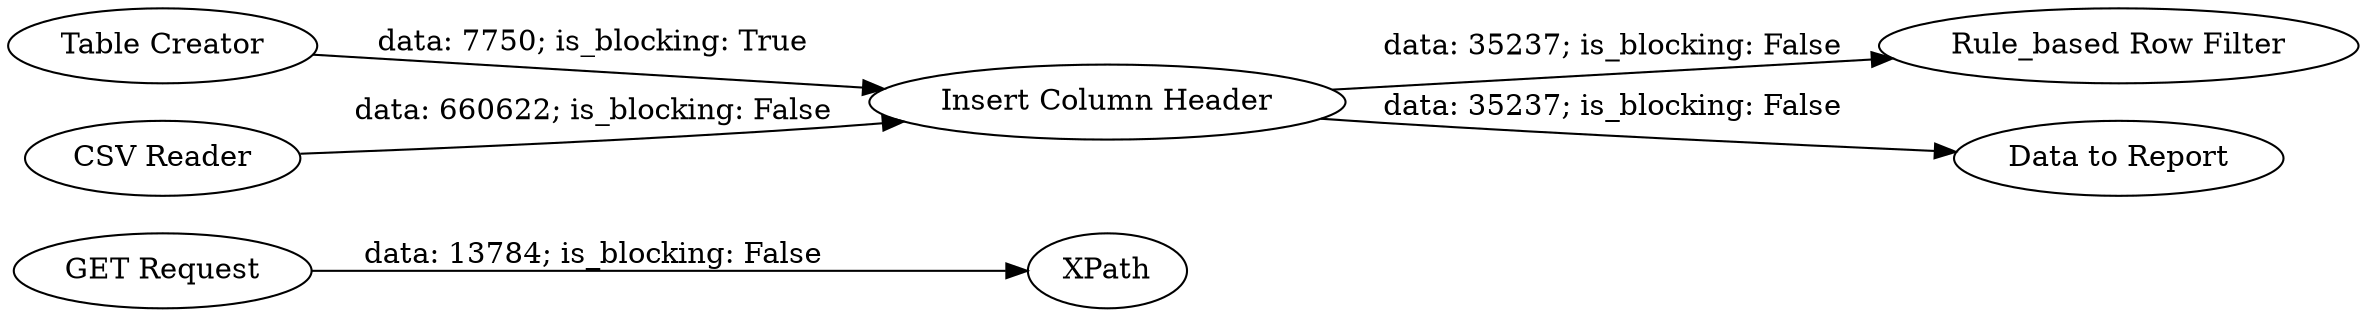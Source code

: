 digraph {
	"1146000041023654204_2" [label=XPath]
	"1146000041023654204_12" [label="Rule_based Row Filter"]
	"1146000041023654204_1" [label="GET Request"]
	"1146000041023654204_8" [label="Insert Column Header"]
	"1146000041023654204_9" [label="Table Creator"]
	"1146000041023654204_13" [label="Data to Report"]
	"1146000041023654204_7" [label="CSV Reader"]
	"1146000041023654204_9" -> "1146000041023654204_8" [label="data: 7750; is_blocking: True"]
	"1146000041023654204_8" -> "1146000041023654204_13" [label="data: 35237; is_blocking: False"]
	"1146000041023654204_7" -> "1146000041023654204_8" [label="data: 660622; is_blocking: False"]
	"1146000041023654204_1" -> "1146000041023654204_2" [label="data: 13784; is_blocking: False"]
	"1146000041023654204_8" -> "1146000041023654204_12" [label="data: 35237; is_blocking: False"]
	rankdir=LR
}
